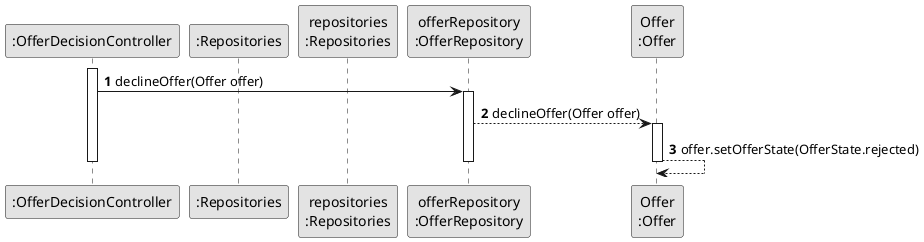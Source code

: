 @startuml
skinparam monochrome true
skinparam packageStyle rectangle
skinparam shadowing false

autonumber
participant ":OfferDecisionController" as controller
participant ":Repositories" as singleton
participant "repositories\n:Repositories" as repositories
participant "offerRepository\n:OfferRepository" as offerrepository
participant "Offer\n:Offer" as offer

activate controller
        controller -> offerrepository : declineOffer(Offer offer)
                activate offerrepository
                offerrepository --> offer: declineOffer(Offer offer)
                activate offer
                offer --> offer: offer.setOfferState(OfferState.rejected)
        deactivate offer
        deactivate offerrepository
        deactivate controller
@enduml